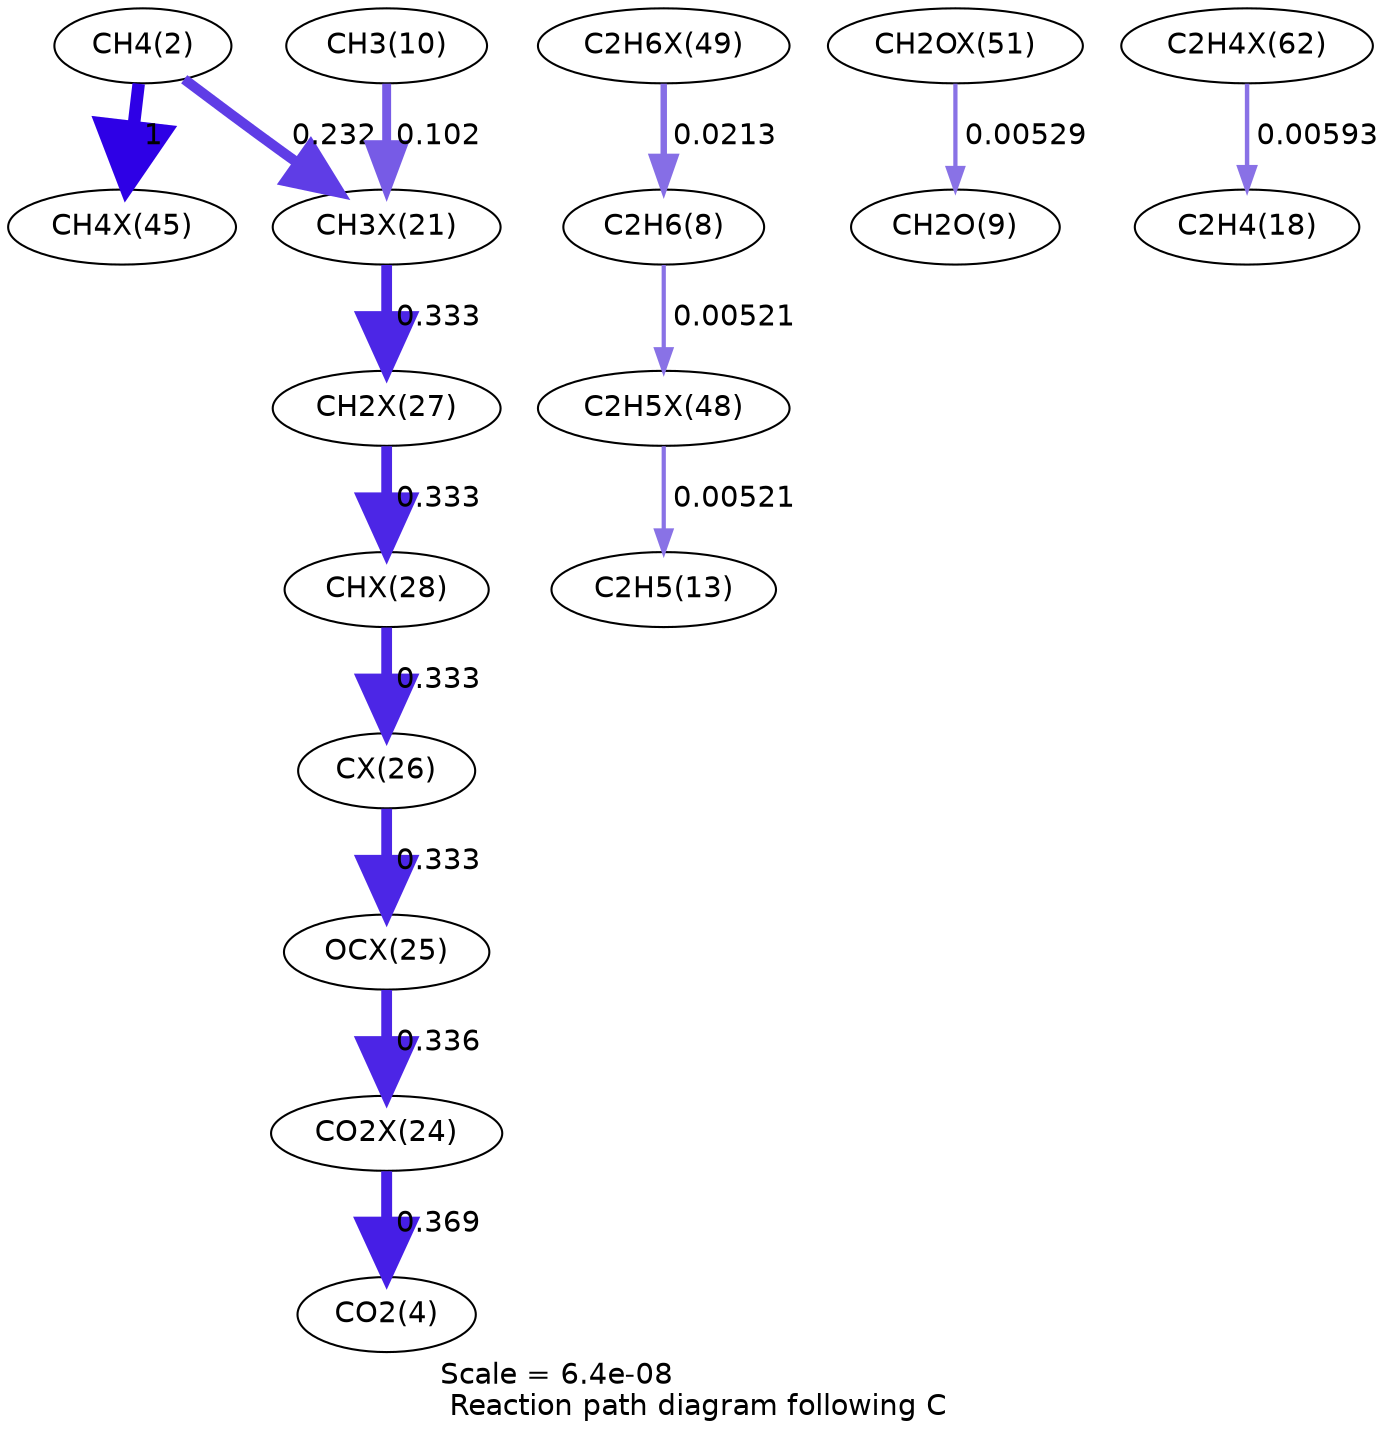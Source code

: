 digraph reaction_paths {
center=1;
s4 -> s70[fontname="Helvetica", penwidth=6, arrowsize=3, color="0.7, 1.5, 0.9"
, label=" 1"];
s4 -> s62[fontname="Helvetica", penwidth=4.9, arrowsize=2.45, color="0.7, 0.732, 0.9"
, label=" 0.232"];
s74 -> s10[fontname="Helvetica", penwidth=3.1, arrowsize=1.55, color="0.7, 0.521, 0.9"
, label=" 0.0213"];
s10 -> s73[fontname="Helvetica", penwidth=2.03, arrowsize=1.02, color="0.7, 0.505, 0.9"
, label=" 0.00521"];
s12 -> s62[fontname="Helvetica", penwidth=4.28, arrowsize=2.14, color="0.7, 0.602, 0.9"
, label=" 0.102"];
s62 -> s68[fontname="Helvetica", penwidth=5.17, arrowsize=2.59, color="0.7, 0.833, 0.9"
, label=" 0.333"];
s68 -> s69[fontname="Helvetica", penwidth=5.17, arrowsize=2.59, color="0.7, 0.833, 0.9"
, label=" 0.333"];
s69 -> s67[fontname="Helvetica", penwidth=5.17, arrowsize=2.59, color="0.7, 0.833, 0.9"
, label=" 0.333"];
s67 -> s66[fontname="Helvetica", penwidth=5.17, arrowsize=2.59, color="0.7, 0.833, 0.9"
, label=" 0.333"];
s66 -> s65[fontname="Helvetica", penwidth=5.18, arrowsize=2.59, color="0.7, 0.836, 0.9"
, label=" 0.336"];
s65 -> s6[fontname="Helvetica", penwidth=5.25, arrowsize=2.62, color="0.7, 0.869, 0.9"
, label=" 0.369"];
s76 -> s11[fontname="Helvetica", penwidth=2.04, arrowsize=1.02, color="0.7, 0.505, 0.9"
, label=" 0.00529"];
s73 -> s15[fontname="Helvetica", penwidth=2.03, arrowsize=1.02, color="0.7, 0.505, 0.9"
, label=" 0.00521"];
s86 -> s20[fontname="Helvetica", penwidth=2.13, arrowsize=1.06, color="0.7, 0.506, 0.9"
, label=" 0.00593"];
s4 [ fontname="Helvetica", label="CH4(2)"];
s6 [ fontname="Helvetica", label="CO2(4)"];
s10 [ fontname="Helvetica", label="C2H6(8)"];
s11 [ fontname="Helvetica", label="CH2O(9)"];
s12 [ fontname="Helvetica", label="CH3(10)"];
s15 [ fontname="Helvetica", label="C2H5(13)"];
s20 [ fontname="Helvetica", label="C2H4(18)"];
s62 [ fontname="Helvetica", label="CH3X(21)"];
s65 [ fontname="Helvetica", label="CO2X(24)"];
s66 [ fontname="Helvetica", label="OCX(25)"];
s67 [ fontname="Helvetica", label="CX(26)"];
s68 [ fontname="Helvetica", label="CH2X(27)"];
s69 [ fontname="Helvetica", label="CHX(28)"];
s70 [ fontname="Helvetica", label="CH4X(45)"];
s73 [ fontname="Helvetica", label="C2H5X(48)"];
s74 [ fontname="Helvetica", label="C2H6X(49)"];
s76 [ fontname="Helvetica", label="CH2OX(51)"];
s86 [ fontname="Helvetica", label="C2H4X(62)"];
 label = "Scale = 6.4e-08\l Reaction path diagram following C";
 fontname = "Helvetica";
}
